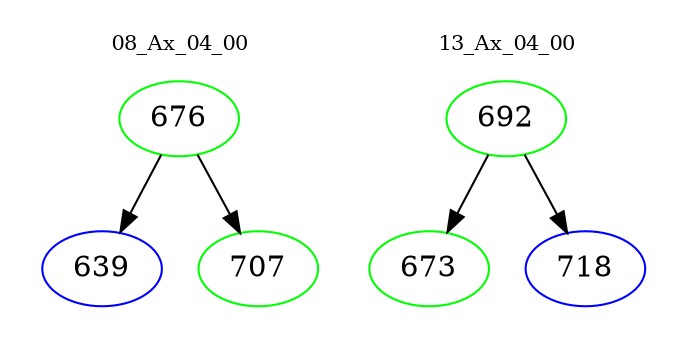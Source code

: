 digraph{
subgraph cluster_0 {
color = white
label = "08_Ax_04_00";
fontsize=10;
T0_676 [label="676", color="green"]
T0_676 -> T0_639 [color="black"]
T0_639 [label="639", color="blue"]
T0_676 -> T0_707 [color="black"]
T0_707 [label="707", color="green"]
}
subgraph cluster_1 {
color = white
label = "13_Ax_04_00";
fontsize=10;
T1_692 [label="692", color="green"]
T1_692 -> T1_673 [color="black"]
T1_673 [label="673", color="green"]
T1_692 -> T1_718 [color="black"]
T1_718 [label="718", color="blue"]
}
}
